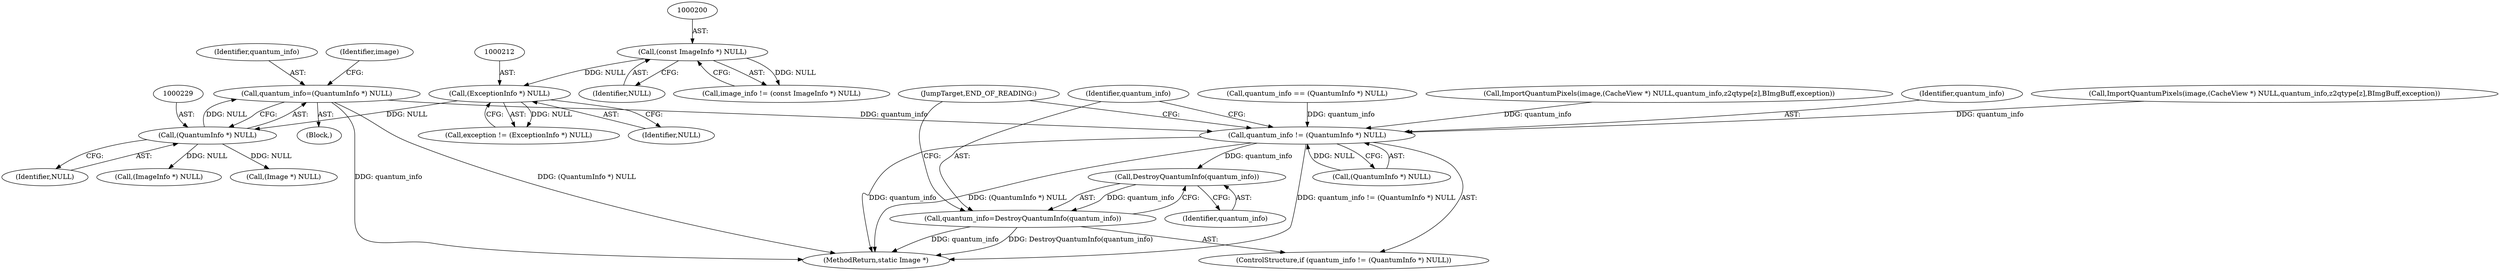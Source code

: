 digraph "0_ImageMagick_8985ed08f01d465ee65ab5a106186b3868b6f601@pointer" {
"1000226" [label="(Call,quantum_info=(QuantumInfo *) NULL)"];
"1000228" [label="(Call,(QuantumInfo *) NULL)"];
"1000211" [label="(Call,(ExceptionInfo *) NULL)"];
"1000199" [label="(Call,(const ImageInfo *) NULL)"];
"1001730" [label="(Call,quantum_info != (QuantumInfo *) NULL)"];
"1001737" [label="(Call,DestroyQuantumInfo(quantum_info))"];
"1001735" [label="(Call,quantum_info=DestroyQuantumInfo(quantum_info))"];
"1000226" [label="(Call,quantum_info=(QuantumInfo *) NULL)"];
"1001737" [label="(Call,DestroyQuantumInfo(quantum_info))"];
"1001112" [label="(Call,quantum_info == (QuantumInfo *) NULL)"];
"1000199" [label="(Call,(const ImageInfo *) NULL)"];
"1001739" [label="(JumpTarget,END_OF_READING:)"];
"1000232" [label="(Identifier,image)"];
"1000197" [label="(Call,image_info != (const ImageInfo *) NULL)"];
"1001336" [label="(Call,ImportQuantumPixels(image,(CacheView *) NULL,quantum_info,z2qtype[z],BImgBuff,exception))"];
"1001732" [label="(Call,(QuantumInfo *) NULL)"];
"1001731" [label="(Identifier,quantum_info)"];
"1000213" [label="(Identifier,NULL)"];
"1001300" [label="(Call,ImportQuantumPixels(image,(CacheView *) NULL,quantum_info,z2qtype[z],BImgBuff,exception))"];
"1000230" [label="(Identifier,NULL)"];
"1001730" [label="(Call,quantum_info != (QuantumInfo *) NULL)"];
"1000257" [label="(Call,(ImageInfo *) NULL)"];
"1000211" [label="(Call,(ExceptionInfo *) NULL)"];
"1001869" [label="(MethodReturn,static Image *)"];
"1000227" [label="(Identifier,quantum_info)"];
"1001729" [label="(ControlStructure,if (quantum_info != (QuantumInfo *) NULL))"];
"1000158" [label="(Block,)"];
"1001738" [label="(Identifier,quantum_info)"];
"1000228" [label="(Call,(QuantumInfo *) NULL)"];
"1000201" [label="(Identifier,NULL)"];
"1000252" [label="(Call,(Image *) NULL)"];
"1000209" [label="(Call,exception != (ExceptionInfo *) NULL)"];
"1001735" [label="(Call,quantum_info=DestroyQuantumInfo(quantum_info))"];
"1001736" [label="(Identifier,quantum_info)"];
"1000226" -> "1000158"  [label="AST: "];
"1000226" -> "1000228"  [label="CFG: "];
"1000227" -> "1000226"  [label="AST: "];
"1000228" -> "1000226"  [label="AST: "];
"1000232" -> "1000226"  [label="CFG: "];
"1000226" -> "1001869"  [label="DDG: quantum_info"];
"1000226" -> "1001869"  [label="DDG: (QuantumInfo *) NULL"];
"1000228" -> "1000226"  [label="DDG: NULL"];
"1000226" -> "1001730"  [label="DDG: quantum_info"];
"1000228" -> "1000230"  [label="CFG: "];
"1000229" -> "1000228"  [label="AST: "];
"1000230" -> "1000228"  [label="AST: "];
"1000211" -> "1000228"  [label="DDG: NULL"];
"1000228" -> "1000252"  [label="DDG: NULL"];
"1000228" -> "1000257"  [label="DDG: NULL"];
"1000211" -> "1000209"  [label="AST: "];
"1000211" -> "1000213"  [label="CFG: "];
"1000212" -> "1000211"  [label="AST: "];
"1000213" -> "1000211"  [label="AST: "];
"1000209" -> "1000211"  [label="CFG: "];
"1000211" -> "1000209"  [label="DDG: NULL"];
"1000199" -> "1000211"  [label="DDG: NULL"];
"1000199" -> "1000197"  [label="AST: "];
"1000199" -> "1000201"  [label="CFG: "];
"1000200" -> "1000199"  [label="AST: "];
"1000201" -> "1000199"  [label="AST: "];
"1000197" -> "1000199"  [label="CFG: "];
"1000199" -> "1000197"  [label="DDG: NULL"];
"1001730" -> "1001729"  [label="AST: "];
"1001730" -> "1001732"  [label="CFG: "];
"1001731" -> "1001730"  [label="AST: "];
"1001732" -> "1001730"  [label="AST: "];
"1001736" -> "1001730"  [label="CFG: "];
"1001739" -> "1001730"  [label="CFG: "];
"1001730" -> "1001869"  [label="DDG: quantum_info != (QuantumInfo *) NULL"];
"1001730" -> "1001869"  [label="DDG: quantum_info"];
"1001730" -> "1001869"  [label="DDG: (QuantumInfo *) NULL"];
"1001112" -> "1001730"  [label="DDG: quantum_info"];
"1001336" -> "1001730"  [label="DDG: quantum_info"];
"1001300" -> "1001730"  [label="DDG: quantum_info"];
"1001732" -> "1001730"  [label="DDG: NULL"];
"1001730" -> "1001737"  [label="DDG: quantum_info"];
"1001737" -> "1001735"  [label="AST: "];
"1001737" -> "1001738"  [label="CFG: "];
"1001738" -> "1001737"  [label="AST: "];
"1001735" -> "1001737"  [label="CFG: "];
"1001737" -> "1001735"  [label="DDG: quantum_info"];
"1001735" -> "1001729"  [label="AST: "];
"1001736" -> "1001735"  [label="AST: "];
"1001739" -> "1001735"  [label="CFG: "];
"1001735" -> "1001869"  [label="DDG: quantum_info"];
"1001735" -> "1001869"  [label="DDG: DestroyQuantumInfo(quantum_info)"];
}
